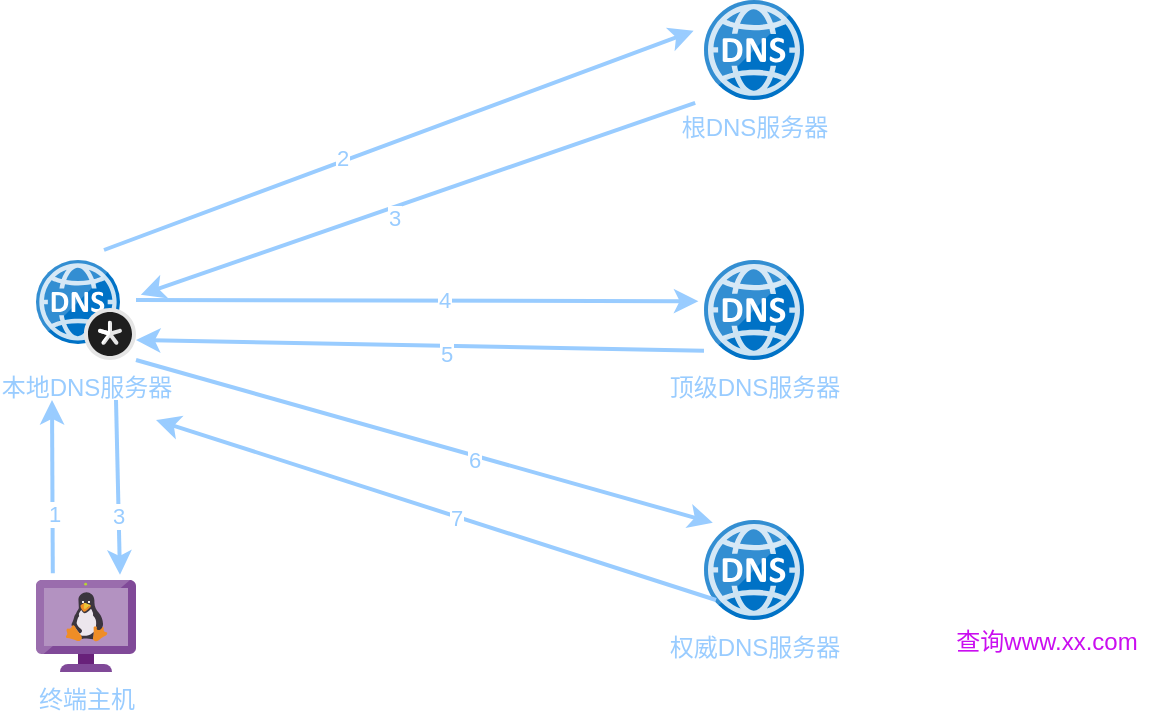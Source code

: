 <mxfile version="20.5.3" type="github">
  <diagram id="evxgfFGU-aJ5rB00Pppb" name="第 1 页">
    <mxGraphModel dx="1038" dy="539" grid="1" gridSize="10" guides="1" tooltips="1" connect="1" arrows="1" fold="1" page="1" pageScale="1" pageWidth="827" pageHeight="1169" math="0" shadow="0">
      <root>
        <mxCell id="0" />
        <mxCell id="1" parent="0" />
        <mxCell id="-M545_923c7AzKaIRuYG-1" value="&lt;font color=&quot;#99ccff&quot;&gt;本地DNS服务器&lt;/font&gt;" style="sketch=0;aspect=fixed;html=1;points=[];align=center;image;fontSize=12;image=img/lib/mscae/DNS_Private_Zones.svg;" vertex="1" parent="1">
          <mxGeometry x="80" y="140" width="50" height="50" as="geometry" />
        </mxCell>
        <mxCell id="-M545_923c7AzKaIRuYG-2" value="&lt;font color=&quot;#99ccff&quot;&gt;根DNS服务器&lt;/font&gt;" style="sketch=0;aspect=fixed;html=1;points=[];align=center;image;fontSize=12;image=img/lib/mscae/DNS.svg;" vertex="1" parent="1">
          <mxGeometry x="414" y="10" width="50" height="50" as="geometry" />
        </mxCell>
        <mxCell id="-M545_923c7AzKaIRuYG-4" value="&lt;font color=&quot;#99ccff&quot;&gt;顶级DNS服务器&lt;/font&gt;" style="sketch=0;aspect=fixed;html=1;points=[];align=center;image;fontSize=12;image=img/lib/mscae/DNS.svg;" vertex="1" parent="1">
          <mxGeometry x="414" y="140" width="50" height="50" as="geometry" />
        </mxCell>
        <mxCell id="-M545_923c7AzKaIRuYG-5" value="&lt;font color=&quot;#99ccff&quot;&gt;权威DNS服务器&lt;/font&gt;" style="sketch=0;aspect=fixed;html=1;points=[];align=center;image;fontSize=12;image=img/lib/mscae/DNS.svg;" vertex="1" parent="1">
          <mxGeometry x="414" y="270" width="50" height="50" as="geometry" />
        </mxCell>
        <mxCell id="-M545_923c7AzKaIRuYG-6" value="&lt;font color=&quot;#99ccff&quot;&gt;终端主机&lt;/font&gt;" style="sketch=0;aspect=fixed;html=1;points=[];align=center;image;fontSize=12;image=img/lib/mscae/VM_Linux_Non_Azure.svg;" vertex="1" parent="1">
          <mxGeometry x="80" y="300" width="50" height="46" as="geometry" />
        </mxCell>
        <mxCell id="-M545_923c7AzKaIRuYG-7" value="" style="edgeStyle=none;orthogonalLoop=1;jettySize=auto;html=1;rounded=0;exitX=0.168;exitY=-0.074;exitDx=0;exitDy=0;exitPerimeter=0;strokeWidth=2;strokeColor=#99CCFF;" edge="1" parent="1" source="-M545_923c7AzKaIRuYG-6">
          <mxGeometry width="80" relative="1" as="geometry">
            <mxPoint x="100" y="270" as="sourcePoint" />
            <mxPoint x="88" y="210" as="targetPoint" />
            <Array as="points" />
          </mxGeometry>
        </mxCell>
        <mxCell id="-M545_923c7AzKaIRuYG-37" value="1" style="edgeLabel;html=1;align=center;verticalAlign=middle;resizable=0;points=[];fontColor=#99CCFF;" vertex="1" connectable="0" parent="-M545_923c7AzKaIRuYG-7">
          <mxGeometry x="-0.307" relative="1" as="geometry">
            <mxPoint as="offset" />
          </mxGeometry>
        </mxCell>
        <mxCell id="-M545_923c7AzKaIRuYG-8" value="" style="edgeStyle=none;orthogonalLoop=1;jettySize=auto;html=1;rounded=0;entryX=0.84;entryY=-0.057;entryDx=0;entryDy=0;entryPerimeter=0;strokeWidth=2;strokeColor=#99CCFF;" edge="1" parent="1" target="-M545_923c7AzKaIRuYG-6">
          <mxGeometry width="80" relative="1" as="geometry">
            <mxPoint x="120" y="210" as="sourcePoint" />
            <mxPoint x="200" y="220" as="targetPoint" />
            <Array as="points" />
          </mxGeometry>
        </mxCell>
        <mxCell id="-M545_923c7AzKaIRuYG-38" value="3" style="edgeLabel;html=1;align=center;verticalAlign=middle;resizable=0;points=[];fontColor=#99CCFF;" vertex="1" connectable="0" parent="-M545_923c7AzKaIRuYG-8">
          <mxGeometry x="0.318" y="-1" relative="1" as="geometry">
            <mxPoint as="offset" />
          </mxGeometry>
        </mxCell>
        <mxCell id="-M545_923c7AzKaIRuYG-11" value="" style="edgeStyle=none;orthogonalLoop=1;jettySize=auto;html=1;rounded=0;exitX=0.68;exitY=-0.1;exitDx=0;exitDy=0;exitPerimeter=0;entryX=-0.104;entryY=0.308;entryDx=0;entryDy=0;entryPerimeter=0;strokeColor=#99CCFF;strokeWidth=2;" edge="1" parent="1" source="-M545_923c7AzKaIRuYG-1" target="-M545_923c7AzKaIRuYG-2">
          <mxGeometry width="80" relative="1" as="geometry">
            <mxPoint x="110" y="130" as="sourcePoint" />
            <mxPoint x="230" y="70" as="targetPoint" />
            <Array as="points" />
          </mxGeometry>
        </mxCell>
        <mxCell id="-M545_923c7AzKaIRuYG-33" value="2" style="edgeLabel;html=1;align=center;verticalAlign=middle;resizable=0;points=[];fontColor=#99CCFF;" vertex="1" connectable="0" parent="-M545_923c7AzKaIRuYG-11">
          <mxGeometry x="-0.192" y="2" relative="1" as="geometry">
            <mxPoint as="offset" />
          </mxGeometry>
        </mxCell>
        <mxCell id="-M545_923c7AzKaIRuYG-12" value="" style="edgeStyle=none;orthogonalLoop=1;jettySize=auto;html=1;rounded=0;entryX=1.048;entryY=0.348;entryDx=0;entryDy=0;entryPerimeter=0;exitX=-0.088;exitY=1.028;exitDx=0;exitDy=0;exitPerimeter=0;strokeColor=#99CCFF;strokeWidth=2;" edge="1" parent="1" source="-M545_923c7AzKaIRuYG-2" target="-M545_923c7AzKaIRuYG-1">
          <mxGeometry width="80" relative="1" as="geometry">
            <mxPoint x="220" y="130" as="sourcePoint" />
            <mxPoint x="300" y="130" as="targetPoint" />
            <Array as="points" />
          </mxGeometry>
        </mxCell>
        <mxCell id="-M545_923c7AzKaIRuYG-34" value="3" style="edgeLabel;html=1;align=center;verticalAlign=middle;resizable=0;points=[];fontColor=#99CCFF;" vertex="1" connectable="0" parent="-M545_923c7AzKaIRuYG-12">
          <mxGeometry x="0.108" y="4" relative="1" as="geometry">
            <mxPoint x="1" as="offset" />
          </mxGeometry>
        </mxCell>
        <mxCell id="-M545_923c7AzKaIRuYG-15" value="" style="edgeStyle=none;orthogonalLoop=1;jettySize=auto;html=1;rounded=0;entryX=-0.056;entryY=0.412;entryDx=0;entryDy=0;entryPerimeter=0;strokeWidth=2;strokeColor=#99CCFF;" edge="1" parent="1" target="-M545_923c7AzKaIRuYG-4">
          <mxGeometry width="80" relative="1" as="geometry">
            <mxPoint x="130" y="160" as="sourcePoint" />
            <mxPoint x="210" y="160" as="targetPoint" />
            <Array as="points" />
          </mxGeometry>
        </mxCell>
        <mxCell id="-M545_923c7AzKaIRuYG-29" value="4" style="edgeLabel;html=1;align=center;verticalAlign=middle;resizable=0;points=[];fontColor=#99CCFF;" vertex="1" connectable="0" parent="-M545_923c7AzKaIRuYG-15">
          <mxGeometry x="0.091" y="1" relative="1" as="geometry">
            <mxPoint as="offset" />
          </mxGeometry>
        </mxCell>
        <mxCell id="-M545_923c7AzKaIRuYG-16" value="" style="edgeStyle=none;orthogonalLoop=1;jettySize=auto;html=1;rounded=0;entryX=1;entryY=0.8;entryDx=0;entryDy=0;entryPerimeter=0;exitX=0;exitY=0.908;exitDx=0;exitDy=0;exitPerimeter=0;strokeColor=#99CCFF;strokeWidth=2;" edge="1" parent="1" source="-M545_923c7AzKaIRuYG-4" target="-M545_923c7AzKaIRuYG-1">
          <mxGeometry width="80" relative="1" as="geometry">
            <mxPoint x="280" y="180" as="sourcePoint" />
            <mxPoint x="160" y="220" as="targetPoint" />
            <Array as="points" />
          </mxGeometry>
        </mxCell>
        <mxCell id="-M545_923c7AzKaIRuYG-28" value="5" style="edgeLabel;html=1;align=center;verticalAlign=middle;resizable=0;points=[];fontColor=#99CCFF;" vertex="1" connectable="0" parent="-M545_923c7AzKaIRuYG-16">
          <mxGeometry x="-0.088" y="4" relative="1" as="geometry">
            <mxPoint as="offset" />
          </mxGeometry>
        </mxCell>
        <mxCell id="-M545_923c7AzKaIRuYG-17" value="" style="edgeStyle=none;orthogonalLoop=1;jettySize=auto;html=1;rounded=0;entryX=0.088;entryY=0.028;entryDx=0;entryDy=0;entryPerimeter=0;strokeWidth=2;strokeColor=#99CCFF;" edge="1" parent="1" target="-M545_923c7AzKaIRuYG-5">
          <mxGeometry width="80" relative="1" as="geometry">
            <mxPoint x="130" y="190" as="sourcePoint" />
            <mxPoint x="210" y="190" as="targetPoint" />
            <Array as="points" />
          </mxGeometry>
        </mxCell>
        <mxCell id="-M545_923c7AzKaIRuYG-30" value="6" style="edgeLabel;html=1;align=center;verticalAlign=middle;resizable=0;points=[];fontColor=#99CCFF;" vertex="1" connectable="0" parent="-M545_923c7AzKaIRuYG-17">
          <mxGeometry x="0.172" y="-2" relative="1" as="geometry">
            <mxPoint as="offset" />
          </mxGeometry>
        </mxCell>
        <mxCell id="-M545_923c7AzKaIRuYG-18" value="" style="edgeStyle=none;orthogonalLoop=1;jettySize=auto;html=1;rounded=0;exitX=0.12;exitY=0.8;exitDx=0;exitDy=0;exitPerimeter=0;strokeWidth=2;strokeColor=#99CCFF;" edge="1" parent="1" source="-M545_923c7AzKaIRuYG-5">
          <mxGeometry width="80" relative="1" as="geometry">
            <mxPoint x="280" y="270" as="sourcePoint" />
            <mxPoint x="140" y="220" as="targetPoint" />
            <Array as="points" />
          </mxGeometry>
        </mxCell>
        <mxCell id="-M545_923c7AzKaIRuYG-31" value="7" style="edgeLabel;html=1;align=center;verticalAlign=middle;resizable=0;points=[];fontColor=#99CCFF;" vertex="1" connectable="0" parent="-M545_923c7AzKaIRuYG-18">
          <mxGeometry x="-0.068" y="1" relative="1" as="geometry">
            <mxPoint as="offset" />
          </mxGeometry>
        </mxCell>
        <mxCell id="-M545_923c7AzKaIRuYG-24" value="&lt;font color=&quot;#ca0ef0&quot;&gt;查询www.xx.com&lt;/font&gt;" style="text;html=1;resizable=0;autosize=1;align=center;verticalAlign=middle;points=[];fillColor=none;strokeColor=none;rounded=0;" vertex="1" parent="1">
          <mxGeometry x="530" y="316" width="110" height="30" as="geometry" />
        </mxCell>
      </root>
    </mxGraphModel>
  </diagram>
</mxfile>
